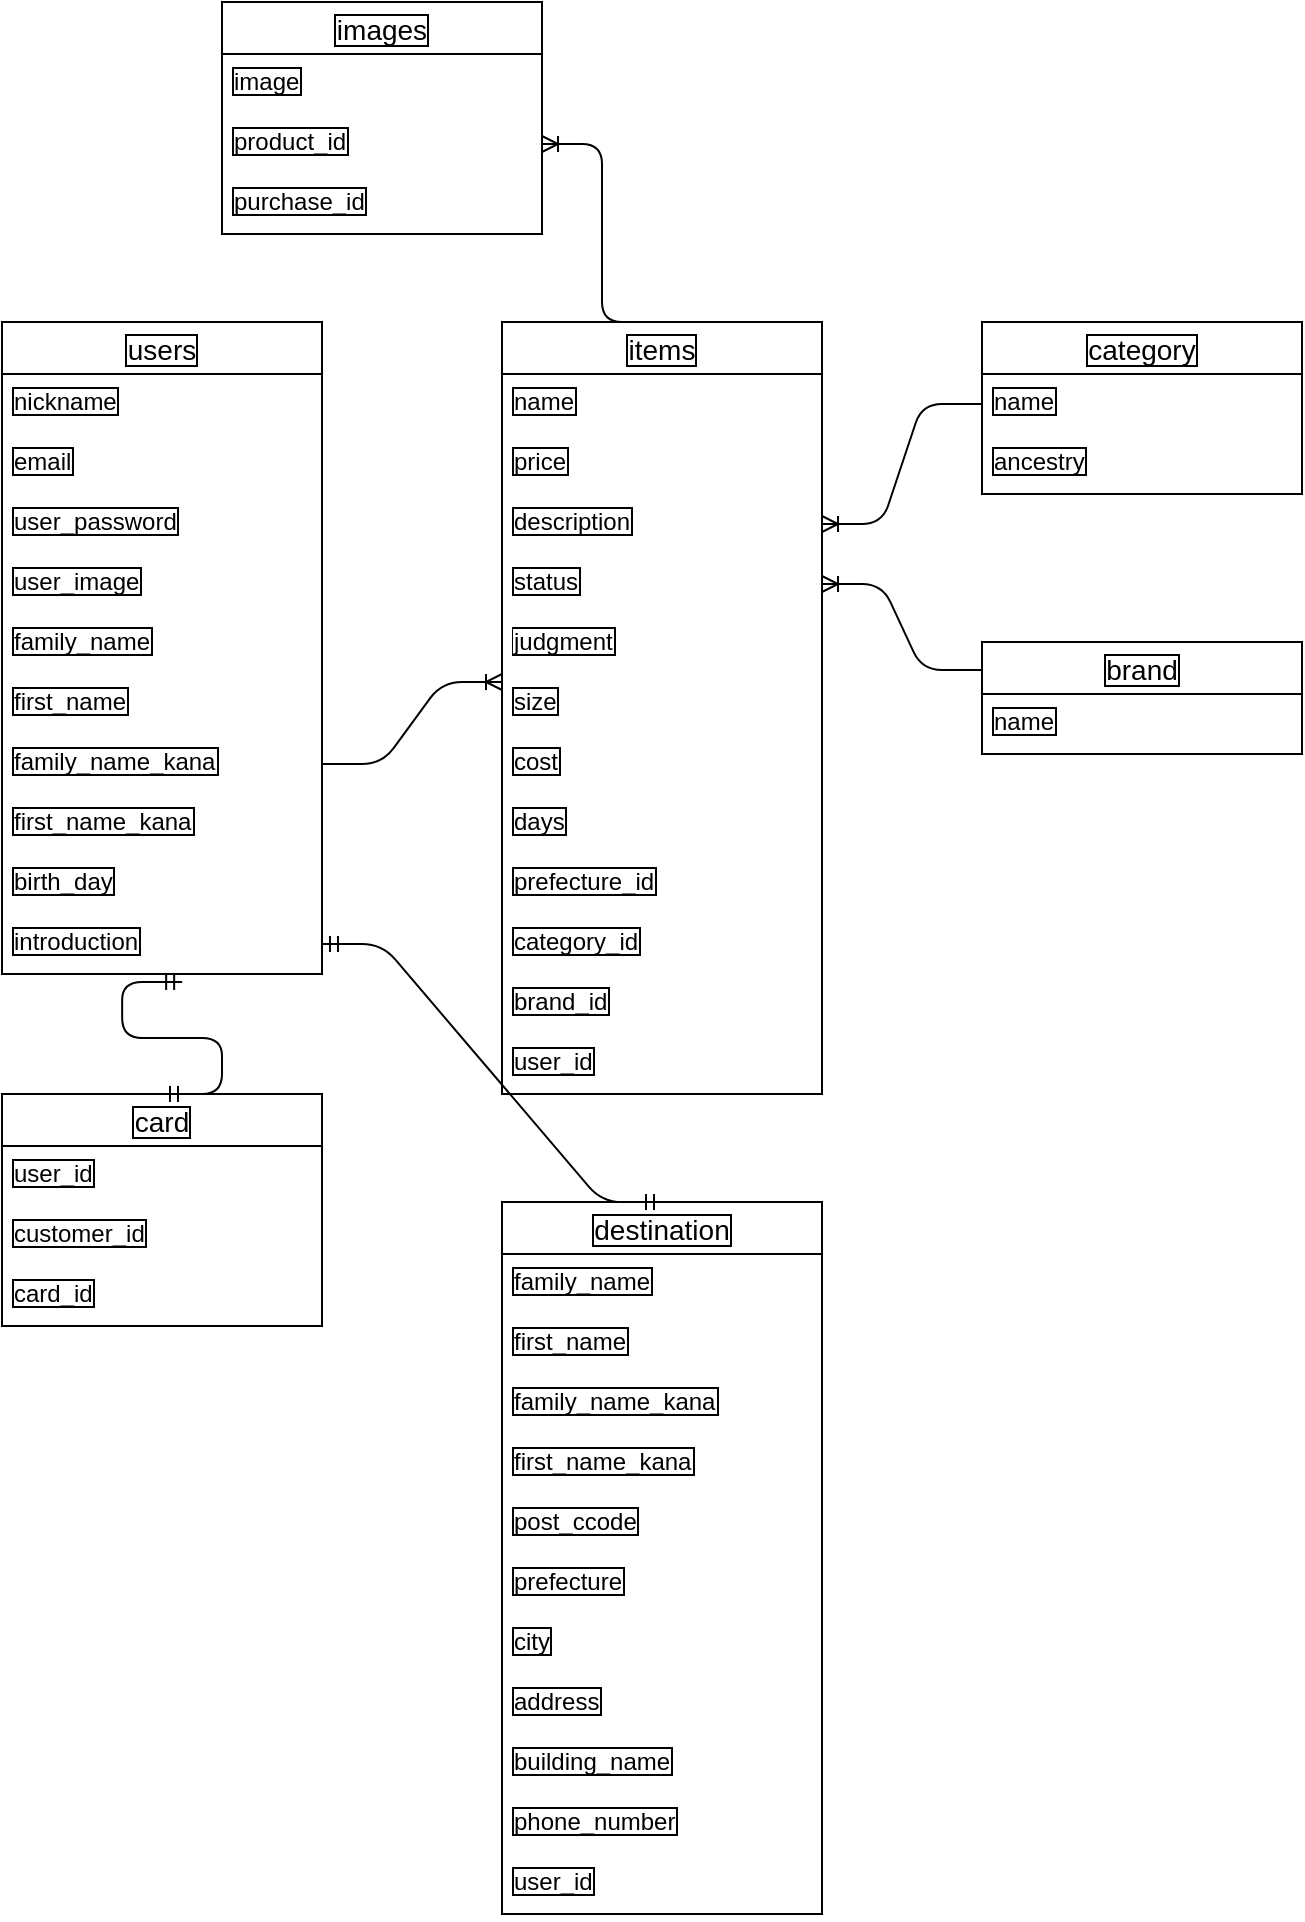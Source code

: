 <mxfile>
    <diagram id="GW2nV3Zrj2M_CAAT7f1R" name="ページ1">
        <mxGraphModel dx="1184" dy="1040" grid="1" gridSize="10" guides="1" tooltips="1" connect="1" arrows="1" fold="1" page="1" pageScale="1" pageWidth="827" pageHeight="1169" math="0" shadow="0">
            <root>
                <mxCell id="0"/>
                <mxCell id="1" parent="0"/>
                <mxCell id="263" value="users" style="swimlane;fontStyle=0;childLayout=stackLayout;horizontal=1;startSize=26;horizontalStack=0;resizeParent=1;resizeParentMax=0;resizeLast=0;collapsible=1;marginBottom=0;align=center;fontSize=14;labelBorderColor=default;" vertex="1" parent="1">
                    <mxGeometry x="110" y="360" width="160" height="326" as="geometry"/>
                </mxCell>
                <mxCell id="265" value="nickname" style="text;strokeColor=none;fillColor=none;spacingLeft=4;spacingRight=4;overflow=hidden;rotatable=0;points=[[0,0.5],[1,0.5]];portConstraint=eastwest;fontSize=12;labelBorderColor=default;" vertex="1" parent="263">
                    <mxGeometry y="26" width="160" height="30" as="geometry"/>
                </mxCell>
                <mxCell id="266" value="email" style="text;strokeColor=none;fillColor=none;spacingLeft=4;spacingRight=4;overflow=hidden;rotatable=0;points=[[0,0.5],[1,0.5]];portConstraint=eastwest;fontSize=12;labelBorderColor=default;" vertex="1" parent="263">
                    <mxGeometry y="56" width="160" height="30" as="geometry"/>
                </mxCell>
                <mxCell id="269" value="user_password" style="text;strokeColor=none;fillColor=none;spacingLeft=4;spacingRight=4;overflow=hidden;rotatable=0;points=[[0,0.5],[1,0.5]];portConstraint=eastwest;fontSize=12;labelBorderColor=default;" vertex="1" parent="263">
                    <mxGeometry y="86" width="160" height="30" as="geometry"/>
                </mxCell>
                <mxCell id="270" value="user_image" style="text;strokeColor=none;fillColor=none;spacingLeft=4;spacingRight=4;overflow=hidden;rotatable=0;points=[[0,0.5],[1,0.5]];portConstraint=eastwest;fontSize=12;labelBorderColor=default;" vertex="1" parent="263">
                    <mxGeometry y="116" width="160" height="30" as="geometry"/>
                </mxCell>
                <mxCell id="271" value="family_name" style="text;strokeColor=none;fillColor=none;spacingLeft=4;spacingRight=4;overflow=hidden;rotatable=0;points=[[0,0.5],[1,0.5]];portConstraint=eastwest;fontSize=12;labelBorderColor=default;" vertex="1" parent="263">
                    <mxGeometry y="146" width="160" height="30" as="geometry"/>
                </mxCell>
                <mxCell id="285" value="first_name" style="text;strokeColor=none;fillColor=none;spacingLeft=4;spacingRight=4;overflow=hidden;rotatable=0;points=[[0,0.5],[1,0.5]];portConstraint=eastwest;fontSize=12;labelBorderColor=default;" vertex="1" parent="263">
                    <mxGeometry y="176" width="160" height="30" as="geometry"/>
                </mxCell>
                <mxCell id="286" value="family_name_kana" style="text;strokeColor=none;fillColor=none;spacingLeft=4;spacingRight=4;overflow=hidden;rotatable=0;points=[[0,0.5],[1,0.5]];portConstraint=eastwest;fontSize=12;labelBorderColor=default;" vertex="1" parent="263">
                    <mxGeometry y="206" width="160" height="30" as="geometry"/>
                </mxCell>
                <mxCell id="287" value="first_name_kana" style="text;strokeColor=none;fillColor=none;spacingLeft=4;spacingRight=4;overflow=hidden;rotatable=0;points=[[0,0.5],[1,0.5]];portConstraint=eastwest;fontSize=12;labelBorderColor=default;" vertex="1" parent="263">
                    <mxGeometry y="236" width="160" height="30" as="geometry"/>
                </mxCell>
                <mxCell id="288" value="birth_day" style="text;strokeColor=none;fillColor=none;spacingLeft=4;spacingRight=4;overflow=hidden;rotatable=0;points=[[0,0.5],[1,0.5]];portConstraint=eastwest;fontSize=12;labelBorderColor=default;" vertex="1" parent="263">
                    <mxGeometry y="266" width="160" height="30" as="geometry"/>
                </mxCell>
                <mxCell id="289" value="introduction" style="text;strokeColor=none;fillColor=none;spacingLeft=4;spacingRight=4;overflow=hidden;rotatable=0;points=[[0,0.5],[1,0.5]];portConstraint=eastwest;fontSize=12;labelBorderColor=default;" vertex="1" parent="263">
                    <mxGeometry y="296" width="160" height="30" as="geometry"/>
                </mxCell>
                <mxCell id="272" value="items" style="swimlane;fontStyle=0;childLayout=stackLayout;horizontal=1;startSize=26;horizontalStack=0;resizeParent=1;resizeParentMax=0;resizeLast=0;collapsible=1;marginBottom=0;align=center;fontSize=14;labelBorderColor=default;" vertex="1" parent="1">
                    <mxGeometry x="360" y="360" width="160" height="386" as="geometry"/>
                </mxCell>
                <mxCell id="273" value="name" style="text;strokeColor=none;fillColor=none;spacingLeft=4;spacingRight=4;overflow=hidden;rotatable=0;points=[[0,0.5],[1,0.5]];portConstraint=eastwest;fontSize=12;labelBorderColor=default;" vertex="1" parent="272">
                    <mxGeometry y="26" width="160" height="30" as="geometry"/>
                </mxCell>
                <mxCell id="274" value="price" style="text;strokeColor=none;fillColor=none;spacingLeft=4;spacingRight=4;overflow=hidden;rotatable=0;points=[[0,0.5],[1,0.5]];portConstraint=eastwest;fontSize=12;labelBorderColor=default;" vertex="1" parent="272">
                    <mxGeometry y="56" width="160" height="30" as="geometry"/>
                </mxCell>
                <mxCell id="275" value="description" style="text;strokeColor=none;fillColor=none;spacingLeft=4;spacingRight=4;overflow=hidden;rotatable=0;points=[[0,0.5],[1,0.5]];portConstraint=eastwest;fontSize=12;labelBorderColor=default;" vertex="1" parent="272">
                    <mxGeometry y="86" width="160" height="30" as="geometry"/>
                </mxCell>
                <mxCell id="276" value="status" style="text;strokeColor=none;fillColor=none;spacingLeft=4;spacingRight=4;overflow=hidden;rotatable=0;points=[[0,0.5],[1,0.5]];portConstraint=eastwest;fontSize=12;labelBorderColor=default;" vertex="1" parent="272">
                    <mxGeometry y="116" width="160" height="30" as="geometry"/>
                </mxCell>
                <mxCell id="290" value="judgment" style="text;strokeColor=none;fillColor=none;spacingLeft=4;spacingRight=4;overflow=hidden;rotatable=0;points=[[0,0.5],[1,0.5]];portConstraint=eastwest;fontSize=12;labelBorderColor=default;" vertex="1" parent="272">
                    <mxGeometry y="146" width="160" height="30" as="geometry"/>
                </mxCell>
                <mxCell id="291" value="size" style="text;strokeColor=none;fillColor=none;spacingLeft=4;spacingRight=4;overflow=hidden;rotatable=0;points=[[0,0.5],[1,0.5]];portConstraint=eastwest;fontSize=12;labelBorderColor=default;" vertex="1" parent="272">
                    <mxGeometry y="176" width="160" height="30" as="geometry"/>
                </mxCell>
                <mxCell id="292" value="cost" style="text;strokeColor=none;fillColor=none;spacingLeft=4;spacingRight=4;overflow=hidden;rotatable=0;points=[[0,0.5],[1,0.5]];portConstraint=eastwest;fontSize=12;labelBorderColor=default;" vertex="1" parent="272">
                    <mxGeometry y="206" width="160" height="30" as="geometry"/>
                </mxCell>
                <mxCell id="293" value="days" style="text;strokeColor=none;fillColor=none;spacingLeft=4;spacingRight=4;overflow=hidden;rotatable=0;points=[[0,0.5],[1,0.5]];portConstraint=eastwest;fontSize=12;labelBorderColor=default;" vertex="1" parent="272">
                    <mxGeometry y="236" width="160" height="30" as="geometry"/>
                </mxCell>
                <mxCell id="294" value="prefecture_id" style="text;strokeColor=none;fillColor=none;spacingLeft=4;spacingRight=4;overflow=hidden;rotatable=0;points=[[0,0.5],[1,0.5]];portConstraint=eastwest;fontSize=12;labelBorderColor=default;" vertex="1" parent="272">
                    <mxGeometry y="266" width="160" height="30" as="geometry"/>
                </mxCell>
                <mxCell id="295" value="category_id" style="text;strokeColor=none;fillColor=none;spacingLeft=4;spacingRight=4;overflow=hidden;rotatable=0;points=[[0,0.5],[1,0.5]];portConstraint=eastwest;fontSize=12;labelBorderColor=default;" vertex="1" parent="272">
                    <mxGeometry y="296" width="160" height="30" as="geometry"/>
                </mxCell>
                <mxCell id="296" value="brand_id" style="text;strokeColor=none;fillColor=none;spacingLeft=4;spacingRight=4;overflow=hidden;rotatable=0;points=[[0,0.5],[1,0.5]];portConstraint=eastwest;fontSize=12;labelBorderColor=default;" vertex="1" parent="272">
                    <mxGeometry y="326" width="160" height="30" as="geometry"/>
                </mxCell>
                <mxCell id="297" value="user_id" style="text;strokeColor=none;fillColor=none;spacingLeft=4;spacingRight=4;overflow=hidden;rotatable=0;points=[[0,0.5],[1,0.5]];portConstraint=eastwest;fontSize=12;labelBorderColor=default;" vertex="1" parent="272">
                    <mxGeometry y="356" width="160" height="30" as="geometry"/>
                </mxCell>
                <mxCell id="277" value="card" style="swimlane;fontStyle=0;childLayout=stackLayout;horizontal=1;startSize=26;horizontalStack=0;resizeParent=1;resizeParentMax=0;resizeLast=0;collapsible=1;marginBottom=0;align=center;fontSize=14;labelBorderColor=default;" vertex="1" parent="1">
                    <mxGeometry x="110" y="746" width="160" height="116" as="geometry"/>
                </mxCell>
                <mxCell id="278" value="user_id" style="text;strokeColor=none;fillColor=none;spacingLeft=4;spacingRight=4;overflow=hidden;rotatable=0;points=[[0,0.5],[1,0.5]];portConstraint=eastwest;fontSize=12;labelBorderColor=default;" vertex="1" parent="277">
                    <mxGeometry y="26" width="160" height="30" as="geometry"/>
                </mxCell>
                <mxCell id="279" value="customer_id" style="text;strokeColor=none;fillColor=none;spacingLeft=4;spacingRight=4;overflow=hidden;rotatable=0;points=[[0,0.5],[1,0.5]];portConstraint=eastwest;fontSize=12;labelBorderColor=default;" vertex="1" parent="277">
                    <mxGeometry y="56" width="160" height="30" as="geometry"/>
                </mxCell>
                <mxCell id="280" value="card_id" style="text;strokeColor=none;fillColor=none;spacingLeft=4;spacingRight=4;overflow=hidden;rotatable=0;points=[[0,0.5],[1,0.5]];portConstraint=eastwest;fontSize=12;labelBorderColor=default;" vertex="1" parent="277">
                    <mxGeometry y="86" width="160" height="30" as="geometry"/>
                </mxCell>
                <mxCell id="281" value="destination" style="swimlane;fontStyle=0;childLayout=stackLayout;horizontal=1;startSize=26;horizontalStack=0;resizeParent=1;resizeParentMax=0;resizeLast=0;collapsible=1;marginBottom=0;align=center;fontSize=14;labelBorderColor=default;" vertex="1" parent="1">
                    <mxGeometry x="360" y="800" width="160" height="356" as="geometry"/>
                </mxCell>
                <mxCell id="282" value="family_name" style="text;strokeColor=none;fillColor=none;spacingLeft=4;spacingRight=4;overflow=hidden;rotatable=0;points=[[0,0.5],[1,0.5]];portConstraint=eastwest;fontSize=12;labelBorderColor=default;" vertex="1" parent="281">
                    <mxGeometry y="26" width="160" height="30" as="geometry"/>
                </mxCell>
                <mxCell id="283" value="first_name" style="text;strokeColor=none;fillColor=none;spacingLeft=4;spacingRight=4;overflow=hidden;rotatable=0;points=[[0,0.5],[1,0.5]];portConstraint=eastwest;fontSize=12;labelBorderColor=default;" vertex="1" parent="281">
                    <mxGeometry y="56" width="160" height="30" as="geometry"/>
                </mxCell>
                <mxCell id="284" value="family_name_kana" style="text;strokeColor=none;fillColor=none;spacingLeft=4;spacingRight=4;overflow=hidden;rotatable=0;points=[[0,0.5],[1,0.5]];portConstraint=eastwest;fontSize=12;labelBorderColor=default;" vertex="1" parent="281">
                    <mxGeometry y="86" width="160" height="30" as="geometry"/>
                </mxCell>
                <mxCell id="298" value="first_name_kana" style="text;strokeColor=none;fillColor=none;spacingLeft=4;spacingRight=4;overflow=hidden;rotatable=0;points=[[0,0.5],[1,0.5]];portConstraint=eastwest;fontSize=12;labelBorderColor=default;" vertex="1" parent="281">
                    <mxGeometry y="116" width="160" height="30" as="geometry"/>
                </mxCell>
                <mxCell id="299" value="post_ccode" style="text;strokeColor=none;fillColor=none;spacingLeft=4;spacingRight=4;overflow=hidden;rotatable=0;points=[[0,0.5],[1,0.5]];portConstraint=eastwest;fontSize=12;labelBorderColor=default;" vertex="1" parent="281">
                    <mxGeometry y="146" width="160" height="30" as="geometry"/>
                </mxCell>
                <mxCell id="300" value="prefecture" style="text;strokeColor=none;fillColor=none;spacingLeft=4;spacingRight=4;overflow=hidden;rotatable=0;points=[[0,0.5],[1,0.5]];portConstraint=eastwest;fontSize=12;labelBorderColor=default;" vertex="1" parent="281">
                    <mxGeometry y="176" width="160" height="30" as="geometry"/>
                </mxCell>
                <mxCell id="301" value="city" style="text;strokeColor=none;fillColor=none;spacingLeft=4;spacingRight=4;overflow=hidden;rotatable=0;points=[[0,0.5],[1,0.5]];portConstraint=eastwest;fontSize=12;labelBorderColor=default;" vertex="1" parent="281">
                    <mxGeometry y="206" width="160" height="30" as="geometry"/>
                </mxCell>
                <mxCell id="302" value="address" style="text;strokeColor=none;fillColor=none;spacingLeft=4;spacingRight=4;overflow=hidden;rotatable=0;points=[[0,0.5],[1,0.5]];portConstraint=eastwest;fontSize=12;labelBorderColor=default;" vertex="1" parent="281">
                    <mxGeometry y="236" width="160" height="30" as="geometry"/>
                </mxCell>
                <mxCell id="303" value="building_name" style="text;strokeColor=none;fillColor=none;spacingLeft=4;spacingRight=4;overflow=hidden;rotatable=0;points=[[0,0.5],[1,0.5]];portConstraint=eastwest;fontSize=12;labelBorderColor=default;" vertex="1" parent="281">
                    <mxGeometry y="266" width="160" height="30" as="geometry"/>
                </mxCell>
                <mxCell id="304" value="phone_number" style="text;strokeColor=none;fillColor=none;spacingLeft=4;spacingRight=4;overflow=hidden;rotatable=0;points=[[0,0.5],[1,0.5]];portConstraint=eastwest;fontSize=12;labelBorderColor=default;" vertex="1" parent="281">
                    <mxGeometry y="296" width="160" height="30" as="geometry"/>
                </mxCell>
                <mxCell id="305" value="user_id" style="text;strokeColor=none;fillColor=none;spacingLeft=4;spacingRight=4;overflow=hidden;rotatable=0;points=[[0,0.5],[1,0.5]];portConstraint=eastwest;fontSize=12;labelBorderColor=default;" vertex="1" parent="281">
                    <mxGeometry y="326" width="160" height="30" as="geometry"/>
                </mxCell>
                <mxCell id="306" value="images" style="swimlane;fontStyle=0;childLayout=stackLayout;horizontal=1;startSize=26;horizontalStack=0;resizeParent=1;resizeParentMax=0;resizeLast=0;collapsible=1;marginBottom=0;align=center;fontSize=14;labelBorderColor=default;" vertex="1" parent="1">
                    <mxGeometry x="220" y="200" width="160" height="116" as="geometry"/>
                </mxCell>
                <mxCell id="307" value="image" style="text;strokeColor=none;fillColor=none;spacingLeft=4;spacingRight=4;overflow=hidden;rotatable=0;points=[[0,0.5],[1,0.5]];portConstraint=eastwest;fontSize=12;labelBorderColor=default;" vertex="1" parent="306">
                    <mxGeometry y="26" width="160" height="30" as="geometry"/>
                </mxCell>
                <mxCell id="308" value="product_id" style="text;strokeColor=none;fillColor=none;spacingLeft=4;spacingRight=4;overflow=hidden;rotatable=0;points=[[0,0.5],[1,0.5]];portConstraint=eastwest;fontSize=12;labelBorderColor=default;" vertex="1" parent="306">
                    <mxGeometry y="56" width="160" height="30" as="geometry"/>
                </mxCell>
                <mxCell id="309" value="purchase_id" style="text;strokeColor=none;fillColor=none;spacingLeft=4;spacingRight=4;overflow=hidden;rotatable=0;points=[[0,0.5],[1,0.5]];portConstraint=eastwest;fontSize=12;labelBorderColor=default;" vertex="1" parent="306">
                    <mxGeometry y="86" width="160" height="30" as="geometry"/>
                </mxCell>
                <mxCell id="314" value="category" style="swimlane;fontStyle=0;childLayout=stackLayout;horizontal=1;startSize=26;horizontalStack=0;resizeParent=1;resizeParentMax=0;resizeLast=0;collapsible=1;marginBottom=0;align=center;fontSize=14;labelBorderColor=default;" vertex="1" parent="1">
                    <mxGeometry x="600" y="360" width="160" height="86" as="geometry"/>
                </mxCell>
                <mxCell id="315" value="name" style="text;strokeColor=none;fillColor=none;spacingLeft=4;spacingRight=4;overflow=hidden;rotatable=0;points=[[0,0.5],[1,0.5]];portConstraint=eastwest;fontSize=12;labelBorderColor=default;" vertex="1" parent="314">
                    <mxGeometry y="26" width="160" height="30" as="geometry"/>
                </mxCell>
                <mxCell id="316" value="ancestry" style="text;strokeColor=none;fillColor=none;spacingLeft=4;spacingRight=4;overflow=hidden;rotatable=0;points=[[0,0.5],[1,0.5]];portConstraint=eastwest;fontSize=12;labelBorderColor=default;" vertex="1" parent="314">
                    <mxGeometry y="56" width="160" height="30" as="geometry"/>
                </mxCell>
                <mxCell id="318" value="brand" style="swimlane;fontStyle=0;childLayout=stackLayout;horizontal=1;startSize=26;horizontalStack=0;resizeParent=1;resizeParentMax=0;resizeLast=0;collapsible=1;marginBottom=0;align=center;fontSize=14;labelBorderColor=default;" vertex="1" parent="1">
                    <mxGeometry x="600" y="520" width="160" height="56" as="geometry"/>
                </mxCell>
                <mxCell id="319" value="name" style="text;strokeColor=none;fillColor=none;spacingLeft=4;spacingRight=4;overflow=hidden;rotatable=0;points=[[0,0.5],[1,0.5]];portConstraint=eastwest;fontSize=12;labelBorderColor=default;" vertex="1" parent="318">
                    <mxGeometry y="26" width="160" height="30" as="geometry"/>
                </mxCell>
                <mxCell id="322" value="" style="edgeStyle=entityRelationEdgeStyle;fontSize=12;html=1;endArrow=ERoneToMany;entryX=1;entryY=0.5;entryDx=0;entryDy=0;exitX=0;exitY=0.25;exitDx=0;exitDy=0;" edge="1" parent="1" source="318" target="276">
                    <mxGeometry width="100" height="100" relative="1" as="geometry">
                        <mxPoint x="360" y="600" as="sourcePoint"/>
                        <mxPoint x="460" y="500" as="targetPoint"/>
                    </mxGeometry>
                </mxCell>
                <mxCell id="323" value="" style="edgeStyle=entityRelationEdgeStyle;fontSize=12;html=1;endArrow=ERoneToMany;exitX=0;exitY=0.5;exitDx=0;exitDy=0;entryX=1;entryY=0.5;entryDx=0;entryDy=0;" edge="1" parent="1" source="315" target="275">
                    <mxGeometry width="100" height="100" relative="1" as="geometry">
                        <mxPoint x="430" y="490" as="sourcePoint"/>
                        <mxPoint x="530" y="390" as="targetPoint"/>
                    </mxGeometry>
                </mxCell>
                <mxCell id="324" value="" style="edgeStyle=entityRelationEdgeStyle;fontSize=12;html=1;endArrow=ERoneToMany;entryX=1;entryY=0.5;entryDx=0;entryDy=0;exitX=0.5;exitY=0;exitDx=0;exitDy=0;" edge="1" parent="1" source="272" target="308">
                    <mxGeometry width="100" height="100" relative="1" as="geometry">
                        <mxPoint x="210" y="320" as="sourcePoint"/>
                        <mxPoint x="310" y="220" as="targetPoint"/>
                    </mxGeometry>
                </mxCell>
                <mxCell id="325" value="" style="edgeStyle=entityRelationEdgeStyle;fontSize=12;html=1;endArrow=ERoneToMany;exitX=1;exitY=0.5;exitDx=0;exitDy=0;" edge="1" parent="1" source="286">
                    <mxGeometry width="100" height="100" relative="1" as="geometry">
                        <mxPoint x="260" y="640" as="sourcePoint"/>
                        <mxPoint x="360" y="540" as="targetPoint"/>
                    </mxGeometry>
                </mxCell>
                <mxCell id="326" value="" style="edgeStyle=entityRelationEdgeStyle;fontSize=12;html=1;endArrow=ERmandOne;startArrow=ERmandOne;entryX=0.563;entryY=1.133;entryDx=0;entryDy=0;exitX=0.5;exitY=0;exitDx=0;exitDy=0;entryPerimeter=0;" edge="1" parent="1" source="277" target="289">
                    <mxGeometry width="100" height="100" relative="1" as="geometry">
                        <mxPoint x="90" y="816" as="sourcePoint"/>
                        <mxPoint x="190" y="716" as="targetPoint"/>
                    </mxGeometry>
                </mxCell>
                <mxCell id="327" value="" style="edgeStyle=entityRelationEdgeStyle;fontSize=12;html=1;endArrow=ERmandOne;startArrow=ERmandOne;exitX=0.5;exitY=0;exitDx=0;exitDy=0;entryX=1;entryY=0.5;entryDx=0;entryDy=0;" edge="1" parent="1" source="281" target="289">
                    <mxGeometry width="100" height="100" relative="1" as="geometry">
                        <mxPoint x="420" y="730" as="sourcePoint"/>
                        <mxPoint x="520" y="630" as="targetPoint"/>
                    </mxGeometry>
                </mxCell>
            </root>
        </mxGraphModel>
    </diagram>
</mxfile>